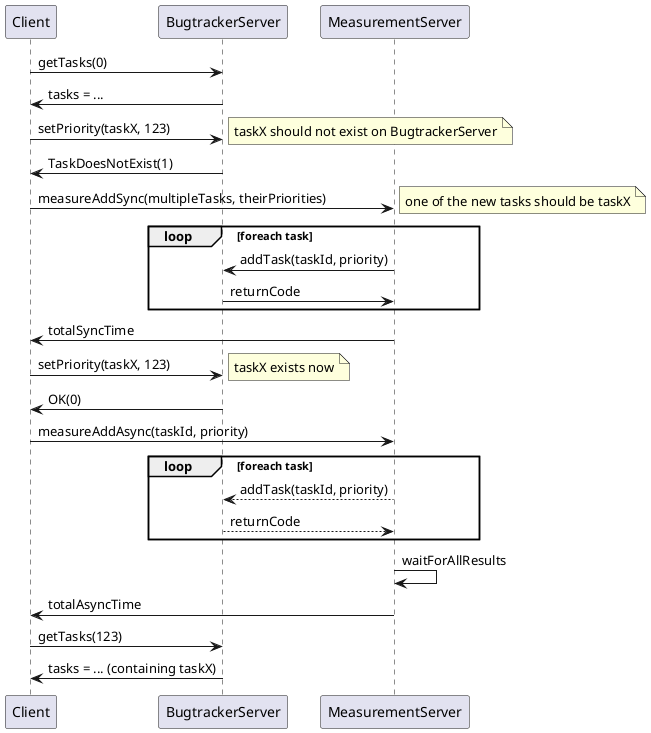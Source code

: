 @startuml

Client -> BugtrackerServer: getTasks(0)
BugtrackerServer -> Client: tasks = ...
Client -> BugtrackerServer: setPriority(taskX, 123)
note right: taskX should not exist on BugtrackerServer
BugtrackerServer -> Client: TaskDoesNotExist(1)
Client -> MeasurementServer: measureAddSync(multipleTasks, theirPriorities)
note right: one of the new tasks should be taskX
loop foreach task
  MeasurementServer -> BugtrackerServer: addTask(taskId, priority)
  BugtrackerServer -> MeasurementServer: returnCode
end loop
MeasurementServer -> Client: totalSyncTime
Client -> BugtrackerServer: setPriority(taskX, 123)
note right: taskX exists now
BugtrackerServer -> Client: OK(0)
Client -> MeasurementServer: measureAddAsync(taskId, priority)
loop foreach task
  MeasurementServer --> BugtrackerServer: addTask(taskId, priority)
  BugtrackerServer --> MeasurementServer: returnCode
end loop
MeasurementServer -> MeasurementServer: waitForAllResults
MeasurementServer -> Client: totalAsyncTime
Client -> BugtrackerServer: getTasks(123)
BugtrackerServer -> Client: tasks = ... (containing taskX)

@enduml